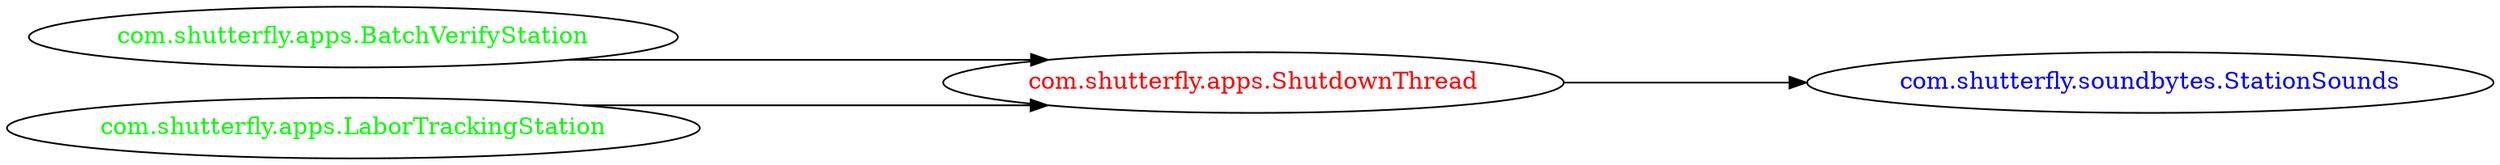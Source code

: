 digraph dependencyGraph {
 concentrate=true;
 ranksep="2.0";
 rankdir="LR"; 
 splines="ortho";
"com.shutterfly.apps.ShutdownThread" [fontcolor="red"];
"com.shutterfly.soundbytes.StationSounds" [ fontcolor="blue" ];
"com.shutterfly.apps.ShutdownThread"->"com.shutterfly.soundbytes.StationSounds";
"com.shutterfly.apps.BatchVerifyStation" [ fontcolor="green" ];
"com.shutterfly.apps.BatchVerifyStation"->"com.shutterfly.apps.ShutdownThread";
"com.shutterfly.apps.LaborTrackingStation" [ fontcolor="green" ];
"com.shutterfly.apps.LaborTrackingStation"->"com.shutterfly.apps.ShutdownThread";
}